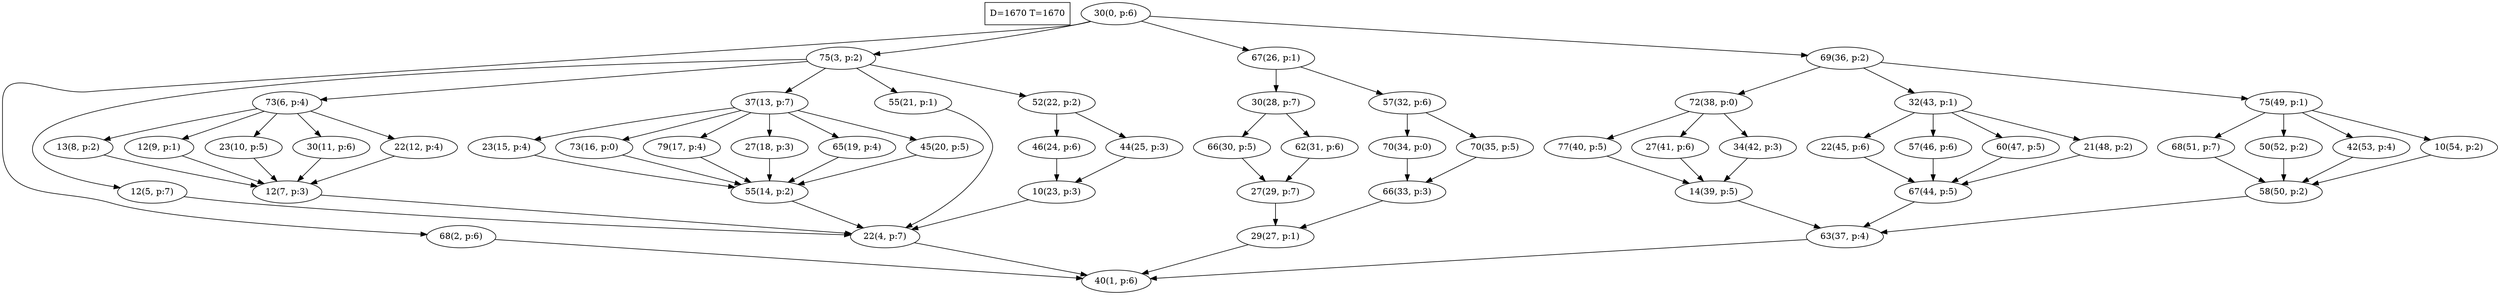 digraph Task {
i [shape=box, label="D=1670 T=1670"]; 
0 [label="30(0, p:6)"];
1 [label="40(1, p:6)"];
2 [label="68(2, p:6)"];
3 [label="75(3, p:2)"];
4 [label="22(4, p:7)"];
5 [label="12(5, p:7)"];
6 [label="73(6, p:4)"];
7 [label="12(7, p:3)"];
8 [label="13(8, p:2)"];
9 [label="12(9, p:1)"];
10 [label="23(10, p:5)"];
11 [label="30(11, p:6)"];
12 [label="22(12, p:4)"];
13 [label="37(13, p:7)"];
14 [label="55(14, p:2)"];
15 [label="23(15, p:4)"];
16 [label="73(16, p:0)"];
17 [label="79(17, p:4)"];
18 [label="27(18, p:3)"];
19 [label="65(19, p:4)"];
20 [label="45(20, p:5)"];
21 [label="55(21, p:1)"];
22 [label="52(22, p:2)"];
23 [label="10(23, p:3)"];
24 [label="46(24, p:6)"];
25 [label="44(25, p:3)"];
26 [label="67(26, p:1)"];
27 [label="29(27, p:1)"];
28 [label="30(28, p:7)"];
29 [label="27(29, p:7)"];
30 [label="66(30, p:5)"];
31 [label="62(31, p:6)"];
32 [label="57(32, p:6)"];
33 [label="66(33, p:3)"];
34 [label="70(34, p:0)"];
35 [label="70(35, p:5)"];
36 [label="69(36, p:2)"];
37 [label="63(37, p:4)"];
38 [label="72(38, p:0)"];
39 [label="14(39, p:5)"];
40 [label="77(40, p:5)"];
41 [label="27(41, p:6)"];
42 [label="34(42, p:3)"];
43 [label="32(43, p:1)"];
44 [label="67(44, p:5)"];
45 [label="22(45, p:6)"];
46 [label="57(46, p:6)"];
47 [label="60(47, p:5)"];
48 [label="21(48, p:2)"];
49 [label="75(49, p:1)"];
50 [label="58(50, p:2)"];
51 [label="68(51, p:7)"];
52 [label="50(52, p:2)"];
53 [label="42(53, p:4)"];
54 [label="10(54, p:2)"];
0 -> 2;
0 -> 3;
0 -> 26;
0 -> 36;
2 -> 1;
3 -> 5;
3 -> 6;
3 -> 13;
3 -> 21;
3 -> 22;
4 -> 1;
5 -> 4;
6 -> 8;
6 -> 9;
6 -> 10;
6 -> 11;
6 -> 12;
7 -> 4;
8 -> 7;
9 -> 7;
10 -> 7;
11 -> 7;
12 -> 7;
13 -> 15;
13 -> 16;
13 -> 17;
13 -> 18;
13 -> 19;
13 -> 20;
14 -> 4;
15 -> 14;
16 -> 14;
17 -> 14;
18 -> 14;
19 -> 14;
20 -> 14;
21 -> 4;
22 -> 24;
22 -> 25;
23 -> 4;
24 -> 23;
25 -> 23;
26 -> 28;
26 -> 32;
27 -> 1;
28 -> 30;
28 -> 31;
29 -> 27;
30 -> 29;
31 -> 29;
32 -> 34;
32 -> 35;
33 -> 27;
34 -> 33;
35 -> 33;
36 -> 38;
36 -> 43;
36 -> 49;
37 -> 1;
38 -> 40;
38 -> 41;
38 -> 42;
39 -> 37;
40 -> 39;
41 -> 39;
42 -> 39;
43 -> 45;
43 -> 46;
43 -> 47;
43 -> 48;
44 -> 37;
45 -> 44;
46 -> 44;
47 -> 44;
48 -> 44;
49 -> 51;
49 -> 52;
49 -> 53;
49 -> 54;
50 -> 37;
51 -> 50;
52 -> 50;
53 -> 50;
54 -> 50;
}